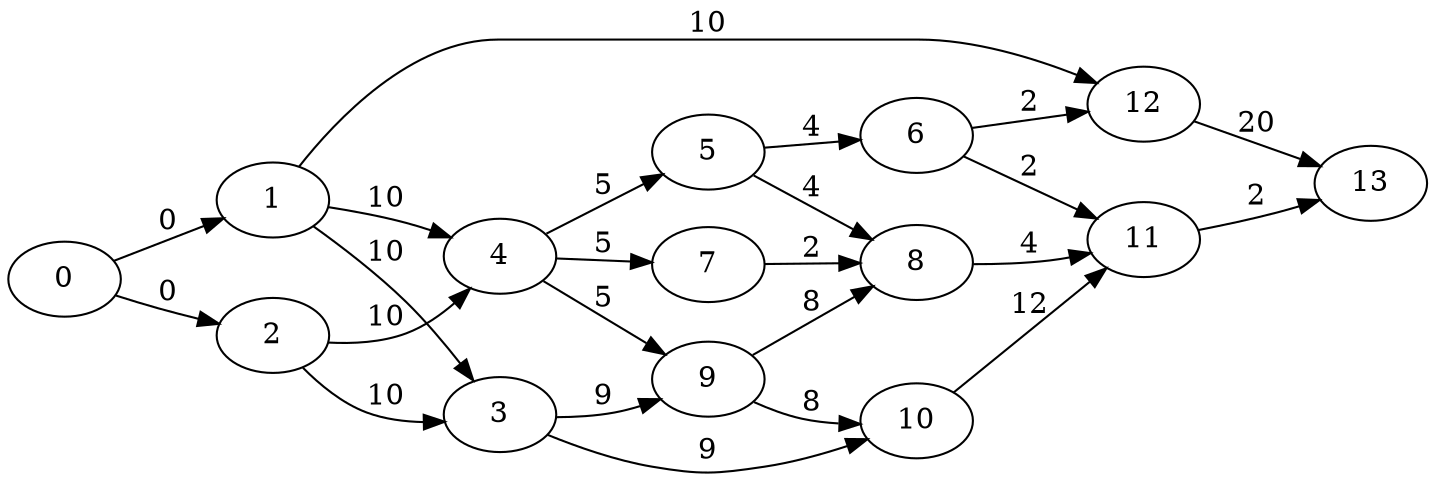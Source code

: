 digraph { rankdir=LR
    "1" -> "3" [label="10" ]
    "1" -> "4" [label="10" ]
    "1" -> "12" [label="10" ]
    "2" -> "3" [label="10" ]
    "2" -> "4" [label="10" ]
    "3" -> "9" [label="9" ]
    "3" -> "10" [label="9" ]
    "4" -> "5" [label="5" ]
    "4" -> "7" [label="5" ]
    "4" -> "9" [label="5" ]
    "5" -> "6" [label="4" ]
    "5" -> "8" [label="4" ]
    "6" -> "11" [label="2" ]
    "6" -> "12" [label="2" ]
    "7" -> "8" [label="2" ]
    "8" -> "11" [label="4" ]
    "9" -> "8" [label="8" ]
    "9" -> "10" [label="8" ]
    "10" -> "11" [label="12" ]
    "11" -> "13" [label="2" ]
    "12" -> "13" [label="20" ]
    "0" -> "1" [label="0" ]
    "0" -> "2" [label="0" ]
}
